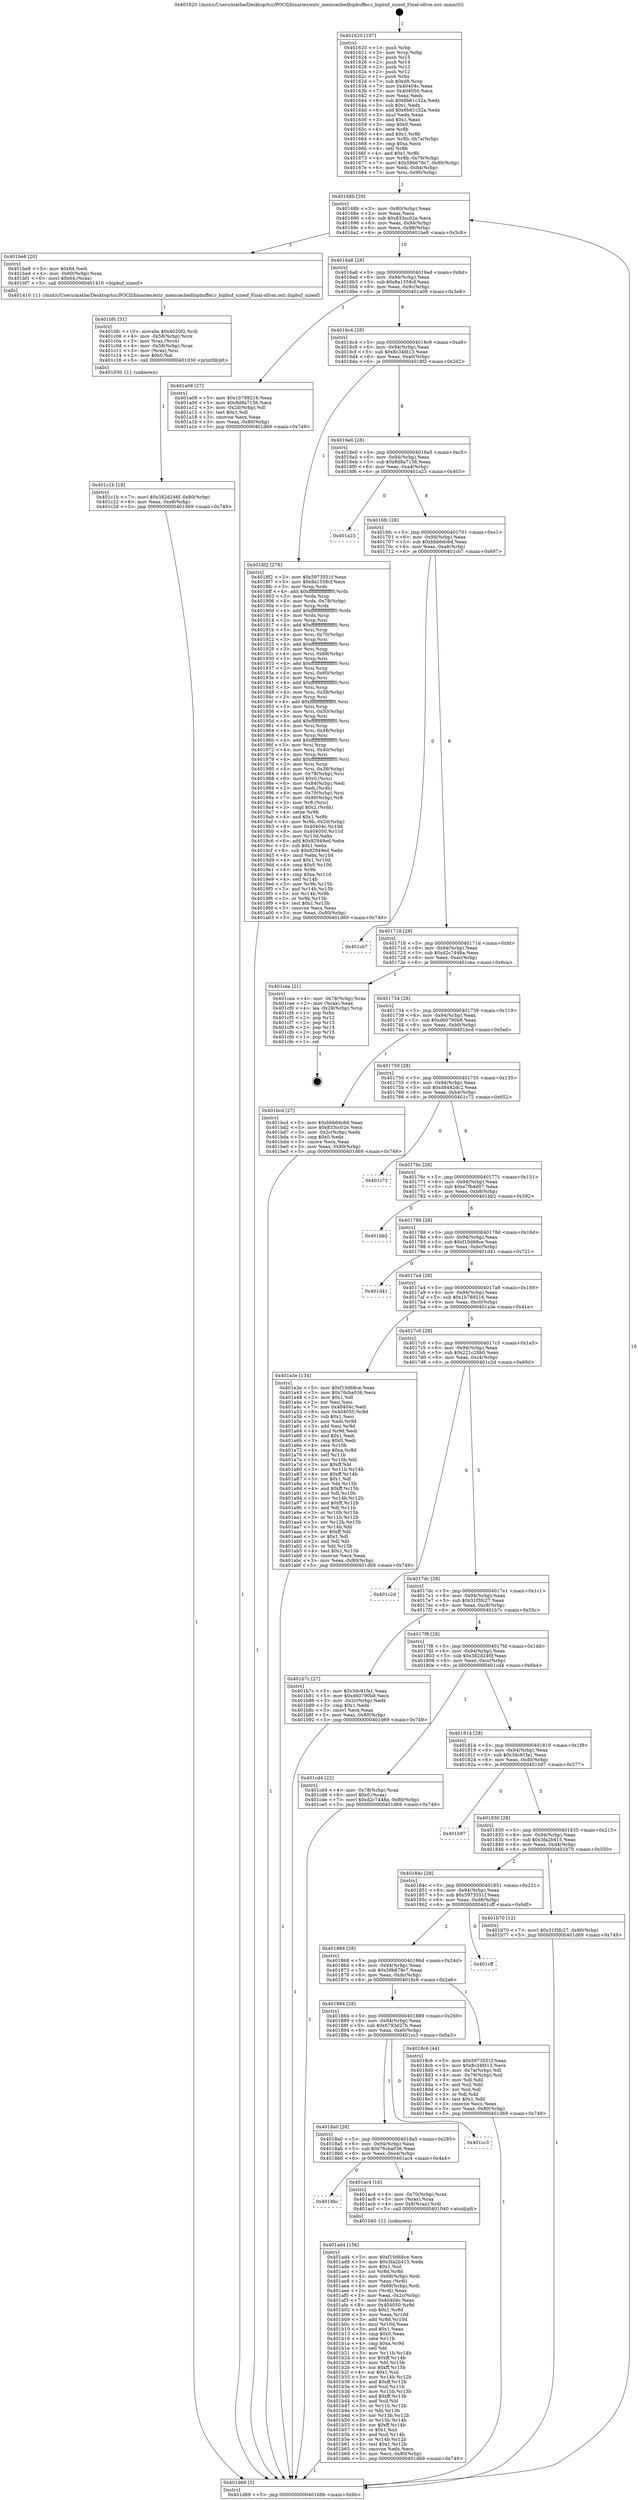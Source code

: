 digraph "0x401620" {
  label = "0x401620 (/mnt/c/Users/mathe/Desktop/tcc/POCII/binaries/extr_memcachedbipbuffer.c_bipbuf_sizeof_Final-ollvm.out::main(0))"
  labelloc = "t"
  node[shape=record]

  Entry [label="",width=0.3,height=0.3,shape=circle,fillcolor=black,style=filled]
  "0x40168b" [label="{
     0x40168b [29]\l
     | [instrs]\l
     &nbsp;&nbsp;0x40168b \<+3\>: mov -0x80(%rbp),%eax\l
     &nbsp;&nbsp;0x40168e \<+2\>: mov %eax,%ecx\l
     &nbsp;&nbsp;0x401690 \<+6\>: sub $0x833cc02e,%ecx\l
     &nbsp;&nbsp;0x401696 \<+6\>: mov %eax,-0x94(%rbp)\l
     &nbsp;&nbsp;0x40169c \<+6\>: mov %ecx,-0x98(%rbp)\l
     &nbsp;&nbsp;0x4016a2 \<+6\>: je 0000000000401be8 \<main+0x5c8\>\l
  }"]
  "0x401be8" [label="{
     0x401be8 [20]\l
     | [instrs]\l
     &nbsp;&nbsp;0x401be8 \<+5\>: mov $0x64,%edi\l
     &nbsp;&nbsp;0x401bed \<+4\>: mov -0x60(%rbp),%rax\l
     &nbsp;&nbsp;0x401bf1 \<+6\>: movl $0x64,(%rax)\l
     &nbsp;&nbsp;0x401bf7 \<+5\>: call 0000000000401410 \<bipbuf_sizeof\>\l
     | [calls]\l
     &nbsp;&nbsp;0x401410 \{1\} (/mnt/c/Users/mathe/Desktop/tcc/POCII/binaries/extr_memcachedbipbuffer.c_bipbuf_sizeof_Final-ollvm.out::bipbuf_sizeof)\l
  }"]
  "0x4016a8" [label="{
     0x4016a8 [28]\l
     | [instrs]\l
     &nbsp;&nbsp;0x4016a8 \<+5\>: jmp 00000000004016ad \<main+0x8d\>\l
     &nbsp;&nbsp;0x4016ad \<+6\>: mov -0x94(%rbp),%eax\l
     &nbsp;&nbsp;0x4016b3 \<+5\>: sub $0x8a1558cf,%eax\l
     &nbsp;&nbsp;0x4016b8 \<+6\>: mov %eax,-0x9c(%rbp)\l
     &nbsp;&nbsp;0x4016be \<+6\>: je 0000000000401a08 \<main+0x3e8\>\l
  }"]
  Exit [label="",width=0.3,height=0.3,shape=circle,fillcolor=black,style=filled,peripheries=2]
  "0x401a08" [label="{
     0x401a08 [27]\l
     | [instrs]\l
     &nbsp;&nbsp;0x401a08 \<+5\>: mov $0x1b789216,%eax\l
     &nbsp;&nbsp;0x401a0d \<+5\>: mov $0x8d8a7156,%ecx\l
     &nbsp;&nbsp;0x401a12 \<+3\>: mov -0x2d(%rbp),%dl\l
     &nbsp;&nbsp;0x401a15 \<+3\>: test $0x1,%dl\l
     &nbsp;&nbsp;0x401a18 \<+3\>: cmovne %ecx,%eax\l
     &nbsp;&nbsp;0x401a1b \<+3\>: mov %eax,-0x80(%rbp)\l
     &nbsp;&nbsp;0x401a1e \<+5\>: jmp 0000000000401d69 \<main+0x749\>\l
  }"]
  "0x4016c4" [label="{
     0x4016c4 [28]\l
     | [instrs]\l
     &nbsp;&nbsp;0x4016c4 \<+5\>: jmp 00000000004016c9 \<main+0xa9\>\l
     &nbsp;&nbsp;0x4016c9 \<+6\>: mov -0x94(%rbp),%eax\l
     &nbsp;&nbsp;0x4016cf \<+5\>: sub $0x8c34fd13,%eax\l
     &nbsp;&nbsp;0x4016d4 \<+6\>: mov %eax,-0xa0(%rbp)\l
     &nbsp;&nbsp;0x4016da \<+6\>: je 00000000004018f2 \<main+0x2d2\>\l
  }"]
  "0x401c1b" [label="{
     0x401c1b [18]\l
     | [instrs]\l
     &nbsp;&nbsp;0x401c1b \<+7\>: movl $0x382d246f,-0x80(%rbp)\l
     &nbsp;&nbsp;0x401c22 \<+6\>: mov %eax,-0xe8(%rbp)\l
     &nbsp;&nbsp;0x401c28 \<+5\>: jmp 0000000000401d69 \<main+0x749\>\l
  }"]
  "0x4018f2" [label="{
     0x4018f2 [278]\l
     | [instrs]\l
     &nbsp;&nbsp;0x4018f2 \<+5\>: mov $0x5973551f,%eax\l
     &nbsp;&nbsp;0x4018f7 \<+5\>: mov $0x8a1558cf,%ecx\l
     &nbsp;&nbsp;0x4018fc \<+3\>: mov %rsp,%rdx\l
     &nbsp;&nbsp;0x4018ff \<+4\>: add $0xfffffffffffffff0,%rdx\l
     &nbsp;&nbsp;0x401903 \<+3\>: mov %rdx,%rsp\l
     &nbsp;&nbsp;0x401906 \<+4\>: mov %rdx,-0x78(%rbp)\l
     &nbsp;&nbsp;0x40190a \<+3\>: mov %rsp,%rdx\l
     &nbsp;&nbsp;0x40190d \<+4\>: add $0xfffffffffffffff0,%rdx\l
     &nbsp;&nbsp;0x401911 \<+3\>: mov %rdx,%rsp\l
     &nbsp;&nbsp;0x401914 \<+3\>: mov %rsp,%rsi\l
     &nbsp;&nbsp;0x401917 \<+4\>: add $0xfffffffffffffff0,%rsi\l
     &nbsp;&nbsp;0x40191b \<+3\>: mov %rsi,%rsp\l
     &nbsp;&nbsp;0x40191e \<+4\>: mov %rsi,-0x70(%rbp)\l
     &nbsp;&nbsp;0x401922 \<+3\>: mov %rsp,%rsi\l
     &nbsp;&nbsp;0x401925 \<+4\>: add $0xfffffffffffffff0,%rsi\l
     &nbsp;&nbsp;0x401929 \<+3\>: mov %rsi,%rsp\l
     &nbsp;&nbsp;0x40192c \<+4\>: mov %rsi,-0x68(%rbp)\l
     &nbsp;&nbsp;0x401930 \<+3\>: mov %rsp,%rsi\l
     &nbsp;&nbsp;0x401933 \<+4\>: add $0xfffffffffffffff0,%rsi\l
     &nbsp;&nbsp;0x401937 \<+3\>: mov %rsi,%rsp\l
     &nbsp;&nbsp;0x40193a \<+4\>: mov %rsi,-0x60(%rbp)\l
     &nbsp;&nbsp;0x40193e \<+3\>: mov %rsp,%rsi\l
     &nbsp;&nbsp;0x401941 \<+4\>: add $0xfffffffffffffff0,%rsi\l
     &nbsp;&nbsp;0x401945 \<+3\>: mov %rsi,%rsp\l
     &nbsp;&nbsp;0x401948 \<+4\>: mov %rsi,-0x58(%rbp)\l
     &nbsp;&nbsp;0x40194c \<+3\>: mov %rsp,%rsi\l
     &nbsp;&nbsp;0x40194f \<+4\>: add $0xfffffffffffffff0,%rsi\l
     &nbsp;&nbsp;0x401953 \<+3\>: mov %rsi,%rsp\l
     &nbsp;&nbsp;0x401956 \<+4\>: mov %rsi,-0x50(%rbp)\l
     &nbsp;&nbsp;0x40195a \<+3\>: mov %rsp,%rsi\l
     &nbsp;&nbsp;0x40195d \<+4\>: add $0xfffffffffffffff0,%rsi\l
     &nbsp;&nbsp;0x401961 \<+3\>: mov %rsi,%rsp\l
     &nbsp;&nbsp;0x401964 \<+4\>: mov %rsi,-0x48(%rbp)\l
     &nbsp;&nbsp;0x401968 \<+3\>: mov %rsp,%rsi\l
     &nbsp;&nbsp;0x40196b \<+4\>: add $0xfffffffffffffff0,%rsi\l
     &nbsp;&nbsp;0x40196f \<+3\>: mov %rsi,%rsp\l
     &nbsp;&nbsp;0x401972 \<+4\>: mov %rsi,-0x40(%rbp)\l
     &nbsp;&nbsp;0x401976 \<+3\>: mov %rsp,%rsi\l
     &nbsp;&nbsp;0x401979 \<+4\>: add $0xfffffffffffffff0,%rsi\l
     &nbsp;&nbsp;0x40197d \<+3\>: mov %rsi,%rsp\l
     &nbsp;&nbsp;0x401980 \<+4\>: mov %rsi,-0x38(%rbp)\l
     &nbsp;&nbsp;0x401984 \<+4\>: mov -0x78(%rbp),%rsi\l
     &nbsp;&nbsp;0x401988 \<+6\>: movl $0x0,(%rsi)\l
     &nbsp;&nbsp;0x40198e \<+6\>: mov -0x84(%rbp),%edi\l
     &nbsp;&nbsp;0x401994 \<+2\>: mov %edi,(%rdx)\l
     &nbsp;&nbsp;0x401996 \<+4\>: mov -0x70(%rbp),%rsi\l
     &nbsp;&nbsp;0x40199a \<+7\>: mov -0x90(%rbp),%r8\l
     &nbsp;&nbsp;0x4019a1 \<+3\>: mov %r8,(%rsi)\l
     &nbsp;&nbsp;0x4019a4 \<+3\>: cmpl $0x2,(%rdx)\l
     &nbsp;&nbsp;0x4019a7 \<+4\>: setne %r9b\l
     &nbsp;&nbsp;0x4019ab \<+4\>: and $0x1,%r9b\l
     &nbsp;&nbsp;0x4019af \<+4\>: mov %r9b,-0x2d(%rbp)\l
     &nbsp;&nbsp;0x4019b3 \<+8\>: mov 0x40404c,%r10d\l
     &nbsp;&nbsp;0x4019bb \<+8\>: mov 0x404050,%r11d\l
     &nbsp;&nbsp;0x4019c3 \<+3\>: mov %r10d,%ebx\l
     &nbsp;&nbsp;0x4019c6 \<+6\>: add $0x92949ed,%ebx\l
     &nbsp;&nbsp;0x4019cc \<+3\>: sub $0x1,%ebx\l
     &nbsp;&nbsp;0x4019cf \<+6\>: sub $0x92949ed,%ebx\l
     &nbsp;&nbsp;0x4019d5 \<+4\>: imul %ebx,%r10d\l
     &nbsp;&nbsp;0x4019d9 \<+4\>: and $0x1,%r10d\l
     &nbsp;&nbsp;0x4019dd \<+4\>: cmp $0x0,%r10d\l
     &nbsp;&nbsp;0x4019e1 \<+4\>: sete %r9b\l
     &nbsp;&nbsp;0x4019e5 \<+4\>: cmp $0xa,%r11d\l
     &nbsp;&nbsp;0x4019e9 \<+4\>: setl %r14b\l
     &nbsp;&nbsp;0x4019ed \<+3\>: mov %r9b,%r15b\l
     &nbsp;&nbsp;0x4019f0 \<+3\>: and %r14b,%r15b\l
     &nbsp;&nbsp;0x4019f3 \<+3\>: xor %r14b,%r9b\l
     &nbsp;&nbsp;0x4019f6 \<+3\>: or %r9b,%r15b\l
     &nbsp;&nbsp;0x4019f9 \<+4\>: test $0x1,%r15b\l
     &nbsp;&nbsp;0x4019fd \<+3\>: cmovne %ecx,%eax\l
     &nbsp;&nbsp;0x401a00 \<+3\>: mov %eax,-0x80(%rbp)\l
     &nbsp;&nbsp;0x401a03 \<+5\>: jmp 0000000000401d69 \<main+0x749\>\l
  }"]
  "0x4016e0" [label="{
     0x4016e0 [28]\l
     | [instrs]\l
     &nbsp;&nbsp;0x4016e0 \<+5\>: jmp 00000000004016e5 \<main+0xc5\>\l
     &nbsp;&nbsp;0x4016e5 \<+6\>: mov -0x94(%rbp),%eax\l
     &nbsp;&nbsp;0x4016eb \<+5\>: sub $0x8d8a7156,%eax\l
     &nbsp;&nbsp;0x4016f0 \<+6\>: mov %eax,-0xa4(%rbp)\l
     &nbsp;&nbsp;0x4016f6 \<+6\>: je 0000000000401a23 \<main+0x403\>\l
  }"]
  "0x401bfc" [label="{
     0x401bfc [31]\l
     | [instrs]\l
     &nbsp;&nbsp;0x401bfc \<+10\>: movabs $0x4020f2,%rdi\l
     &nbsp;&nbsp;0x401c06 \<+4\>: mov -0x58(%rbp),%rcx\l
     &nbsp;&nbsp;0x401c0a \<+3\>: mov %rax,(%rcx)\l
     &nbsp;&nbsp;0x401c0d \<+4\>: mov -0x58(%rbp),%rax\l
     &nbsp;&nbsp;0x401c11 \<+3\>: mov (%rax),%rsi\l
     &nbsp;&nbsp;0x401c14 \<+2\>: mov $0x0,%al\l
     &nbsp;&nbsp;0x401c16 \<+5\>: call 0000000000401030 \<printf@plt\>\l
     | [calls]\l
     &nbsp;&nbsp;0x401030 \{1\} (unknown)\l
  }"]
  "0x401a23" [label="{
     0x401a23\l
  }", style=dashed]
  "0x4016fc" [label="{
     0x4016fc [28]\l
     | [instrs]\l
     &nbsp;&nbsp;0x4016fc \<+5\>: jmp 0000000000401701 \<main+0xe1\>\l
     &nbsp;&nbsp;0x401701 \<+6\>: mov -0x94(%rbp),%eax\l
     &nbsp;&nbsp;0x401707 \<+5\>: sub $0xbbb6dc6d,%eax\l
     &nbsp;&nbsp;0x40170c \<+6\>: mov %eax,-0xa8(%rbp)\l
     &nbsp;&nbsp;0x401712 \<+6\>: je 0000000000401cb7 \<main+0x697\>\l
  }"]
  "0x401ad4" [label="{
     0x401ad4 [156]\l
     | [instrs]\l
     &nbsp;&nbsp;0x401ad4 \<+5\>: mov $0xf10d68ce,%ecx\l
     &nbsp;&nbsp;0x401ad9 \<+5\>: mov $0x3fa2b415,%edx\l
     &nbsp;&nbsp;0x401ade \<+3\>: mov $0x1,%sil\l
     &nbsp;&nbsp;0x401ae1 \<+3\>: xor %r8d,%r8d\l
     &nbsp;&nbsp;0x401ae4 \<+4\>: mov -0x68(%rbp),%rdi\l
     &nbsp;&nbsp;0x401ae8 \<+2\>: mov %eax,(%rdi)\l
     &nbsp;&nbsp;0x401aea \<+4\>: mov -0x68(%rbp),%rdi\l
     &nbsp;&nbsp;0x401aee \<+2\>: mov (%rdi),%eax\l
     &nbsp;&nbsp;0x401af0 \<+3\>: mov %eax,-0x2c(%rbp)\l
     &nbsp;&nbsp;0x401af3 \<+7\>: mov 0x40404c,%eax\l
     &nbsp;&nbsp;0x401afa \<+8\>: mov 0x404050,%r9d\l
     &nbsp;&nbsp;0x401b02 \<+4\>: sub $0x1,%r8d\l
     &nbsp;&nbsp;0x401b06 \<+3\>: mov %eax,%r10d\l
     &nbsp;&nbsp;0x401b09 \<+3\>: add %r8d,%r10d\l
     &nbsp;&nbsp;0x401b0c \<+4\>: imul %r10d,%eax\l
     &nbsp;&nbsp;0x401b10 \<+3\>: and $0x1,%eax\l
     &nbsp;&nbsp;0x401b13 \<+3\>: cmp $0x0,%eax\l
     &nbsp;&nbsp;0x401b16 \<+4\>: sete %r11b\l
     &nbsp;&nbsp;0x401b1a \<+4\>: cmp $0xa,%r9d\l
     &nbsp;&nbsp;0x401b1e \<+3\>: setl %bl\l
     &nbsp;&nbsp;0x401b21 \<+3\>: mov %r11b,%r14b\l
     &nbsp;&nbsp;0x401b24 \<+4\>: xor $0xff,%r14b\l
     &nbsp;&nbsp;0x401b28 \<+3\>: mov %bl,%r15b\l
     &nbsp;&nbsp;0x401b2b \<+4\>: xor $0xff,%r15b\l
     &nbsp;&nbsp;0x401b2f \<+4\>: xor $0x1,%sil\l
     &nbsp;&nbsp;0x401b33 \<+3\>: mov %r14b,%r12b\l
     &nbsp;&nbsp;0x401b36 \<+4\>: and $0xff,%r12b\l
     &nbsp;&nbsp;0x401b3a \<+3\>: and %sil,%r11b\l
     &nbsp;&nbsp;0x401b3d \<+3\>: mov %r15b,%r13b\l
     &nbsp;&nbsp;0x401b40 \<+4\>: and $0xff,%r13b\l
     &nbsp;&nbsp;0x401b44 \<+3\>: and %sil,%bl\l
     &nbsp;&nbsp;0x401b47 \<+3\>: or %r11b,%r12b\l
     &nbsp;&nbsp;0x401b4a \<+3\>: or %bl,%r13b\l
     &nbsp;&nbsp;0x401b4d \<+3\>: xor %r13b,%r12b\l
     &nbsp;&nbsp;0x401b50 \<+3\>: or %r15b,%r14b\l
     &nbsp;&nbsp;0x401b53 \<+4\>: xor $0xff,%r14b\l
     &nbsp;&nbsp;0x401b57 \<+4\>: or $0x1,%sil\l
     &nbsp;&nbsp;0x401b5b \<+3\>: and %sil,%r14b\l
     &nbsp;&nbsp;0x401b5e \<+3\>: or %r14b,%r12b\l
     &nbsp;&nbsp;0x401b61 \<+4\>: test $0x1,%r12b\l
     &nbsp;&nbsp;0x401b65 \<+3\>: cmovne %edx,%ecx\l
     &nbsp;&nbsp;0x401b68 \<+3\>: mov %ecx,-0x80(%rbp)\l
     &nbsp;&nbsp;0x401b6b \<+5\>: jmp 0000000000401d69 \<main+0x749\>\l
  }"]
  "0x401cb7" [label="{
     0x401cb7\l
  }", style=dashed]
  "0x401718" [label="{
     0x401718 [28]\l
     | [instrs]\l
     &nbsp;&nbsp;0x401718 \<+5\>: jmp 000000000040171d \<main+0xfd\>\l
     &nbsp;&nbsp;0x40171d \<+6\>: mov -0x94(%rbp),%eax\l
     &nbsp;&nbsp;0x401723 \<+5\>: sub $0xd2c7448a,%eax\l
     &nbsp;&nbsp;0x401728 \<+6\>: mov %eax,-0xac(%rbp)\l
     &nbsp;&nbsp;0x40172e \<+6\>: je 0000000000401cea \<main+0x6ca\>\l
  }"]
  "0x4018bc" [label="{
     0x4018bc\l
  }", style=dashed]
  "0x401cea" [label="{
     0x401cea [21]\l
     | [instrs]\l
     &nbsp;&nbsp;0x401cea \<+4\>: mov -0x78(%rbp),%rax\l
     &nbsp;&nbsp;0x401cee \<+2\>: mov (%rax),%eax\l
     &nbsp;&nbsp;0x401cf0 \<+4\>: lea -0x28(%rbp),%rsp\l
     &nbsp;&nbsp;0x401cf4 \<+1\>: pop %rbx\l
     &nbsp;&nbsp;0x401cf5 \<+2\>: pop %r12\l
     &nbsp;&nbsp;0x401cf7 \<+2\>: pop %r13\l
     &nbsp;&nbsp;0x401cf9 \<+2\>: pop %r14\l
     &nbsp;&nbsp;0x401cfb \<+2\>: pop %r15\l
     &nbsp;&nbsp;0x401cfd \<+1\>: pop %rbp\l
     &nbsp;&nbsp;0x401cfe \<+1\>: ret\l
  }"]
  "0x401734" [label="{
     0x401734 [28]\l
     | [instrs]\l
     &nbsp;&nbsp;0x401734 \<+5\>: jmp 0000000000401739 \<main+0x119\>\l
     &nbsp;&nbsp;0x401739 \<+6\>: mov -0x94(%rbp),%eax\l
     &nbsp;&nbsp;0x40173f \<+5\>: sub $0xd60790b8,%eax\l
     &nbsp;&nbsp;0x401744 \<+6\>: mov %eax,-0xb0(%rbp)\l
     &nbsp;&nbsp;0x40174a \<+6\>: je 0000000000401bcd \<main+0x5ad\>\l
  }"]
  "0x401ac4" [label="{
     0x401ac4 [16]\l
     | [instrs]\l
     &nbsp;&nbsp;0x401ac4 \<+4\>: mov -0x70(%rbp),%rax\l
     &nbsp;&nbsp;0x401ac8 \<+3\>: mov (%rax),%rax\l
     &nbsp;&nbsp;0x401acb \<+4\>: mov 0x8(%rax),%rdi\l
     &nbsp;&nbsp;0x401acf \<+5\>: call 0000000000401040 \<atoi@plt\>\l
     | [calls]\l
     &nbsp;&nbsp;0x401040 \{1\} (unknown)\l
  }"]
  "0x401bcd" [label="{
     0x401bcd [27]\l
     | [instrs]\l
     &nbsp;&nbsp;0x401bcd \<+5\>: mov $0xbbb6dc6d,%eax\l
     &nbsp;&nbsp;0x401bd2 \<+5\>: mov $0x833cc02e,%ecx\l
     &nbsp;&nbsp;0x401bd7 \<+3\>: mov -0x2c(%rbp),%edx\l
     &nbsp;&nbsp;0x401bda \<+3\>: cmp $0x0,%edx\l
     &nbsp;&nbsp;0x401bdd \<+3\>: cmove %ecx,%eax\l
     &nbsp;&nbsp;0x401be0 \<+3\>: mov %eax,-0x80(%rbp)\l
     &nbsp;&nbsp;0x401be3 \<+5\>: jmp 0000000000401d69 \<main+0x749\>\l
  }"]
  "0x401750" [label="{
     0x401750 [28]\l
     | [instrs]\l
     &nbsp;&nbsp;0x401750 \<+5\>: jmp 0000000000401755 \<main+0x135\>\l
     &nbsp;&nbsp;0x401755 \<+6\>: mov -0x94(%rbp),%eax\l
     &nbsp;&nbsp;0x40175b \<+5\>: sub $0xd8442dc2,%eax\l
     &nbsp;&nbsp;0x401760 \<+6\>: mov %eax,-0xb4(%rbp)\l
     &nbsp;&nbsp;0x401766 \<+6\>: je 0000000000401c72 \<main+0x652\>\l
  }"]
  "0x4018a0" [label="{
     0x4018a0 [28]\l
     | [instrs]\l
     &nbsp;&nbsp;0x4018a0 \<+5\>: jmp 00000000004018a5 \<main+0x285\>\l
     &nbsp;&nbsp;0x4018a5 \<+6\>: mov -0x94(%rbp),%eax\l
     &nbsp;&nbsp;0x4018ab \<+5\>: sub $0x76cba036,%eax\l
     &nbsp;&nbsp;0x4018b0 \<+6\>: mov %eax,-0xe4(%rbp)\l
     &nbsp;&nbsp;0x4018b6 \<+6\>: je 0000000000401ac4 \<main+0x4a4\>\l
  }"]
  "0x401c72" [label="{
     0x401c72\l
  }", style=dashed]
  "0x40176c" [label="{
     0x40176c [28]\l
     | [instrs]\l
     &nbsp;&nbsp;0x40176c \<+5\>: jmp 0000000000401771 \<main+0x151\>\l
     &nbsp;&nbsp;0x401771 \<+6\>: mov -0x94(%rbp),%eax\l
     &nbsp;&nbsp;0x401777 \<+5\>: sub $0xe7fb4d07,%eax\l
     &nbsp;&nbsp;0x40177c \<+6\>: mov %eax,-0xb8(%rbp)\l
     &nbsp;&nbsp;0x401782 \<+6\>: je 0000000000401bb2 \<main+0x592\>\l
  }"]
  "0x401cc3" [label="{
     0x401cc3\l
  }", style=dashed]
  "0x401bb2" [label="{
     0x401bb2\l
  }", style=dashed]
  "0x401788" [label="{
     0x401788 [28]\l
     | [instrs]\l
     &nbsp;&nbsp;0x401788 \<+5\>: jmp 000000000040178d \<main+0x16d\>\l
     &nbsp;&nbsp;0x40178d \<+6\>: mov -0x94(%rbp),%eax\l
     &nbsp;&nbsp;0x401793 \<+5\>: sub $0xf10d68ce,%eax\l
     &nbsp;&nbsp;0x401798 \<+6\>: mov %eax,-0xbc(%rbp)\l
     &nbsp;&nbsp;0x40179e \<+6\>: je 0000000000401d41 \<main+0x721\>\l
  }"]
  "0x401620" [label="{
     0x401620 [107]\l
     | [instrs]\l
     &nbsp;&nbsp;0x401620 \<+1\>: push %rbp\l
     &nbsp;&nbsp;0x401621 \<+3\>: mov %rsp,%rbp\l
     &nbsp;&nbsp;0x401624 \<+2\>: push %r15\l
     &nbsp;&nbsp;0x401626 \<+2\>: push %r14\l
     &nbsp;&nbsp;0x401628 \<+2\>: push %r13\l
     &nbsp;&nbsp;0x40162a \<+2\>: push %r12\l
     &nbsp;&nbsp;0x40162c \<+1\>: push %rbx\l
     &nbsp;&nbsp;0x40162d \<+7\>: sub $0xd8,%rsp\l
     &nbsp;&nbsp;0x401634 \<+7\>: mov 0x40404c,%eax\l
     &nbsp;&nbsp;0x40163b \<+7\>: mov 0x404050,%ecx\l
     &nbsp;&nbsp;0x401642 \<+2\>: mov %eax,%edx\l
     &nbsp;&nbsp;0x401644 \<+6\>: sub $0x6b61c32a,%edx\l
     &nbsp;&nbsp;0x40164a \<+3\>: sub $0x1,%edx\l
     &nbsp;&nbsp;0x40164d \<+6\>: add $0x6b61c32a,%edx\l
     &nbsp;&nbsp;0x401653 \<+3\>: imul %edx,%eax\l
     &nbsp;&nbsp;0x401656 \<+3\>: and $0x1,%eax\l
     &nbsp;&nbsp;0x401659 \<+3\>: cmp $0x0,%eax\l
     &nbsp;&nbsp;0x40165c \<+4\>: sete %r8b\l
     &nbsp;&nbsp;0x401660 \<+4\>: and $0x1,%r8b\l
     &nbsp;&nbsp;0x401664 \<+4\>: mov %r8b,-0x7a(%rbp)\l
     &nbsp;&nbsp;0x401668 \<+3\>: cmp $0xa,%ecx\l
     &nbsp;&nbsp;0x40166b \<+4\>: setl %r8b\l
     &nbsp;&nbsp;0x40166f \<+4\>: and $0x1,%r8b\l
     &nbsp;&nbsp;0x401673 \<+4\>: mov %r8b,-0x79(%rbp)\l
     &nbsp;&nbsp;0x401677 \<+7\>: movl $0x59b678c7,-0x80(%rbp)\l
     &nbsp;&nbsp;0x40167e \<+6\>: mov %edi,-0x84(%rbp)\l
     &nbsp;&nbsp;0x401684 \<+7\>: mov %rsi,-0x90(%rbp)\l
  }"]
  "0x401d41" [label="{
     0x401d41\l
  }", style=dashed]
  "0x4017a4" [label="{
     0x4017a4 [28]\l
     | [instrs]\l
     &nbsp;&nbsp;0x4017a4 \<+5\>: jmp 00000000004017a9 \<main+0x189\>\l
     &nbsp;&nbsp;0x4017a9 \<+6\>: mov -0x94(%rbp),%eax\l
     &nbsp;&nbsp;0x4017af \<+5\>: sub $0x1b789216,%eax\l
     &nbsp;&nbsp;0x4017b4 \<+6\>: mov %eax,-0xc0(%rbp)\l
     &nbsp;&nbsp;0x4017ba \<+6\>: je 0000000000401a3e \<main+0x41e\>\l
  }"]
  "0x401d69" [label="{
     0x401d69 [5]\l
     | [instrs]\l
     &nbsp;&nbsp;0x401d69 \<+5\>: jmp 000000000040168b \<main+0x6b\>\l
  }"]
  "0x401a3e" [label="{
     0x401a3e [134]\l
     | [instrs]\l
     &nbsp;&nbsp;0x401a3e \<+5\>: mov $0xf10d68ce,%eax\l
     &nbsp;&nbsp;0x401a43 \<+5\>: mov $0x76cba036,%ecx\l
     &nbsp;&nbsp;0x401a48 \<+2\>: mov $0x1,%dl\l
     &nbsp;&nbsp;0x401a4a \<+2\>: xor %esi,%esi\l
     &nbsp;&nbsp;0x401a4c \<+7\>: mov 0x40404c,%edi\l
     &nbsp;&nbsp;0x401a53 \<+8\>: mov 0x404050,%r8d\l
     &nbsp;&nbsp;0x401a5b \<+3\>: sub $0x1,%esi\l
     &nbsp;&nbsp;0x401a5e \<+3\>: mov %edi,%r9d\l
     &nbsp;&nbsp;0x401a61 \<+3\>: add %esi,%r9d\l
     &nbsp;&nbsp;0x401a64 \<+4\>: imul %r9d,%edi\l
     &nbsp;&nbsp;0x401a68 \<+3\>: and $0x1,%edi\l
     &nbsp;&nbsp;0x401a6b \<+3\>: cmp $0x0,%edi\l
     &nbsp;&nbsp;0x401a6e \<+4\>: sete %r10b\l
     &nbsp;&nbsp;0x401a72 \<+4\>: cmp $0xa,%r8d\l
     &nbsp;&nbsp;0x401a76 \<+4\>: setl %r11b\l
     &nbsp;&nbsp;0x401a7a \<+3\>: mov %r10b,%bl\l
     &nbsp;&nbsp;0x401a7d \<+3\>: xor $0xff,%bl\l
     &nbsp;&nbsp;0x401a80 \<+3\>: mov %r11b,%r14b\l
     &nbsp;&nbsp;0x401a83 \<+4\>: xor $0xff,%r14b\l
     &nbsp;&nbsp;0x401a87 \<+3\>: xor $0x1,%dl\l
     &nbsp;&nbsp;0x401a8a \<+3\>: mov %bl,%r15b\l
     &nbsp;&nbsp;0x401a8d \<+4\>: and $0xff,%r15b\l
     &nbsp;&nbsp;0x401a91 \<+3\>: and %dl,%r10b\l
     &nbsp;&nbsp;0x401a94 \<+3\>: mov %r14b,%r12b\l
     &nbsp;&nbsp;0x401a97 \<+4\>: and $0xff,%r12b\l
     &nbsp;&nbsp;0x401a9b \<+3\>: and %dl,%r11b\l
     &nbsp;&nbsp;0x401a9e \<+3\>: or %r10b,%r15b\l
     &nbsp;&nbsp;0x401aa1 \<+3\>: or %r11b,%r12b\l
     &nbsp;&nbsp;0x401aa4 \<+3\>: xor %r12b,%r15b\l
     &nbsp;&nbsp;0x401aa7 \<+3\>: or %r14b,%bl\l
     &nbsp;&nbsp;0x401aaa \<+3\>: xor $0xff,%bl\l
     &nbsp;&nbsp;0x401aad \<+3\>: or $0x1,%dl\l
     &nbsp;&nbsp;0x401ab0 \<+2\>: and %dl,%bl\l
     &nbsp;&nbsp;0x401ab2 \<+3\>: or %bl,%r15b\l
     &nbsp;&nbsp;0x401ab5 \<+4\>: test $0x1,%r15b\l
     &nbsp;&nbsp;0x401ab9 \<+3\>: cmovne %ecx,%eax\l
     &nbsp;&nbsp;0x401abc \<+3\>: mov %eax,-0x80(%rbp)\l
     &nbsp;&nbsp;0x401abf \<+5\>: jmp 0000000000401d69 \<main+0x749\>\l
  }"]
  "0x4017c0" [label="{
     0x4017c0 [28]\l
     | [instrs]\l
     &nbsp;&nbsp;0x4017c0 \<+5\>: jmp 00000000004017c5 \<main+0x1a5\>\l
     &nbsp;&nbsp;0x4017c5 \<+6\>: mov -0x94(%rbp),%eax\l
     &nbsp;&nbsp;0x4017cb \<+5\>: sub $0x221c28b0,%eax\l
     &nbsp;&nbsp;0x4017d0 \<+6\>: mov %eax,-0xc4(%rbp)\l
     &nbsp;&nbsp;0x4017d6 \<+6\>: je 0000000000401c2d \<main+0x60d\>\l
  }"]
  "0x401884" [label="{
     0x401884 [28]\l
     | [instrs]\l
     &nbsp;&nbsp;0x401884 \<+5\>: jmp 0000000000401889 \<main+0x269\>\l
     &nbsp;&nbsp;0x401889 \<+6\>: mov -0x94(%rbp),%eax\l
     &nbsp;&nbsp;0x40188f \<+5\>: sub $0x6793d27b,%eax\l
     &nbsp;&nbsp;0x401894 \<+6\>: mov %eax,-0xe0(%rbp)\l
     &nbsp;&nbsp;0x40189a \<+6\>: je 0000000000401cc3 \<main+0x6a3\>\l
  }"]
  "0x401c2d" [label="{
     0x401c2d\l
  }", style=dashed]
  "0x4017dc" [label="{
     0x4017dc [28]\l
     | [instrs]\l
     &nbsp;&nbsp;0x4017dc \<+5\>: jmp 00000000004017e1 \<main+0x1c1\>\l
     &nbsp;&nbsp;0x4017e1 \<+6\>: mov -0x94(%rbp),%eax\l
     &nbsp;&nbsp;0x4017e7 \<+5\>: sub $0x31f3fc27,%eax\l
     &nbsp;&nbsp;0x4017ec \<+6\>: mov %eax,-0xc8(%rbp)\l
     &nbsp;&nbsp;0x4017f2 \<+6\>: je 0000000000401b7c \<main+0x55c\>\l
  }"]
  "0x4018c6" [label="{
     0x4018c6 [44]\l
     | [instrs]\l
     &nbsp;&nbsp;0x4018c6 \<+5\>: mov $0x5973551f,%eax\l
     &nbsp;&nbsp;0x4018cb \<+5\>: mov $0x8c34fd13,%ecx\l
     &nbsp;&nbsp;0x4018d0 \<+3\>: mov -0x7a(%rbp),%dl\l
     &nbsp;&nbsp;0x4018d3 \<+4\>: mov -0x79(%rbp),%sil\l
     &nbsp;&nbsp;0x4018d7 \<+3\>: mov %dl,%dil\l
     &nbsp;&nbsp;0x4018da \<+3\>: and %sil,%dil\l
     &nbsp;&nbsp;0x4018dd \<+3\>: xor %sil,%dl\l
     &nbsp;&nbsp;0x4018e0 \<+3\>: or %dl,%dil\l
     &nbsp;&nbsp;0x4018e3 \<+4\>: test $0x1,%dil\l
     &nbsp;&nbsp;0x4018e7 \<+3\>: cmovne %ecx,%eax\l
     &nbsp;&nbsp;0x4018ea \<+3\>: mov %eax,-0x80(%rbp)\l
     &nbsp;&nbsp;0x4018ed \<+5\>: jmp 0000000000401d69 \<main+0x749\>\l
  }"]
  "0x401b7c" [label="{
     0x401b7c [27]\l
     | [instrs]\l
     &nbsp;&nbsp;0x401b7c \<+5\>: mov $0x3dc91fa1,%eax\l
     &nbsp;&nbsp;0x401b81 \<+5\>: mov $0xd60790b8,%ecx\l
     &nbsp;&nbsp;0x401b86 \<+3\>: mov -0x2c(%rbp),%edx\l
     &nbsp;&nbsp;0x401b89 \<+3\>: cmp $0x1,%edx\l
     &nbsp;&nbsp;0x401b8c \<+3\>: cmovl %ecx,%eax\l
     &nbsp;&nbsp;0x401b8f \<+3\>: mov %eax,-0x80(%rbp)\l
     &nbsp;&nbsp;0x401b92 \<+5\>: jmp 0000000000401d69 \<main+0x749\>\l
  }"]
  "0x4017f8" [label="{
     0x4017f8 [28]\l
     | [instrs]\l
     &nbsp;&nbsp;0x4017f8 \<+5\>: jmp 00000000004017fd \<main+0x1dd\>\l
     &nbsp;&nbsp;0x4017fd \<+6\>: mov -0x94(%rbp),%eax\l
     &nbsp;&nbsp;0x401803 \<+5\>: sub $0x382d246f,%eax\l
     &nbsp;&nbsp;0x401808 \<+6\>: mov %eax,-0xcc(%rbp)\l
     &nbsp;&nbsp;0x40180e \<+6\>: je 0000000000401cd4 \<main+0x6b4\>\l
  }"]
  "0x401868" [label="{
     0x401868 [28]\l
     | [instrs]\l
     &nbsp;&nbsp;0x401868 \<+5\>: jmp 000000000040186d \<main+0x24d\>\l
     &nbsp;&nbsp;0x40186d \<+6\>: mov -0x94(%rbp),%eax\l
     &nbsp;&nbsp;0x401873 \<+5\>: sub $0x59b678c7,%eax\l
     &nbsp;&nbsp;0x401878 \<+6\>: mov %eax,-0xdc(%rbp)\l
     &nbsp;&nbsp;0x40187e \<+6\>: je 00000000004018c6 \<main+0x2a6\>\l
  }"]
  "0x401cd4" [label="{
     0x401cd4 [22]\l
     | [instrs]\l
     &nbsp;&nbsp;0x401cd4 \<+4\>: mov -0x78(%rbp),%rax\l
     &nbsp;&nbsp;0x401cd8 \<+6\>: movl $0x0,(%rax)\l
     &nbsp;&nbsp;0x401cde \<+7\>: movl $0xd2c7448a,-0x80(%rbp)\l
     &nbsp;&nbsp;0x401ce5 \<+5\>: jmp 0000000000401d69 \<main+0x749\>\l
  }"]
  "0x401814" [label="{
     0x401814 [28]\l
     | [instrs]\l
     &nbsp;&nbsp;0x401814 \<+5\>: jmp 0000000000401819 \<main+0x1f9\>\l
     &nbsp;&nbsp;0x401819 \<+6\>: mov -0x94(%rbp),%eax\l
     &nbsp;&nbsp;0x40181f \<+5\>: sub $0x3dc91fa1,%eax\l
     &nbsp;&nbsp;0x401824 \<+6\>: mov %eax,-0xd0(%rbp)\l
     &nbsp;&nbsp;0x40182a \<+6\>: je 0000000000401b97 \<main+0x577\>\l
  }"]
  "0x401cff" [label="{
     0x401cff\l
  }", style=dashed]
  "0x401b97" [label="{
     0x401b97\l
  }", style=dashed]
  "0x401830" [label="{
     0x401830 [28]\l
     | [instrs]\l
     &nbsp;&nbsp;0x401830 \<+5\>: jmp 0000000000401835 \<main+0x215\>\l
     &nbsp;&nbsp;0x401835 \<+6\>: mov -0x94(%rbp),%eax\l
     &nbsp;&nbsp;0x40183b \<+5\>: sub $0x3fa2b415,%eax\l
     &nbsp;&nbsp;0x401840 \<+6\>: mov %eax,-0xd4(%rbp)\l
     &nbsp;&nbsp;0x401846 \<+6\>: je 0000000000401b70 \<main+0x550\>\l
  }"]
  "0x40184c" [label="{
     0x40184c [28]\l
     | [instrs]\l
     &nbsp;&nbsp;0x40184c \<+5\>: jmp 0000000000401851 \<main+0x231\>\l
     &nbsp;&nbsp;0x401851 \<+6\>: mov -0x94(%rbp),%eax\l
     &nbsp;&nbsp;0x401857 \<+5\>: sub $0x5973551f,%eax\l
     &nbsp;&nbsp;0x40185c \<+6\>: mov %eax,-0xd8(%rbp)\l
     &nbsp;&nbsp;0x401862 \<+6\>: je 0000000000401cff \<main+0x6df\>\l
  }"]
  "0x401b70" [label="{
     0x401b70 [12]\l
     | [instrs]\l
     &nbsp;&nbsp;0x401b70 \<+7\>: movl $0x31f3fc27,-0x80(%rbp)\l
     &nbsp;&nbsp;0x401b77 \<+5\>: jmp 0000000000401d69 \<main+0x749\>\l
  }"]
  Entry -> "0x401620" [label=" 1"]
  "0x40168b" -> "0x401be8" [label=" 1"]
  "0x40168b" -> "0x4016a8" [label=" 10"]
  "0x401cea" -> Exit [label=" 1"]
  "0x4016a8" -> "0x401a08" [label=" 1"]
  "0x4016a8" -> "0x4016c4" [label=" 9"]
  "0x401cd4" -> "0x401d69" [label=" 1"]
  "0x4016c4" -> "0x4018f2" [label=" 1"]
  "0x4016c4" -> "0x4016e0" [label=" 8"]
  "0x401c1b" -> "0x401d69" [label=" 1"]
  "0x4016e0" -> "0x401a23" [label=" 0"]
  "0x4016e0" -> "0x4016fc" [label=" 8"]
  "0x401bfc" -> "0x401c1b" [label=" 1"]
  "0x4016fc" -> "0x401cb7" [label=" 0"]
  "0x4016fc" -> "0x401718" [label=" 8"]
  "0x401be8" -> "0x401bfc" [label=" 1"]
  "0x401718" -> "0x401cea" [label=" 1"]
  "0x401718" -> "0x401734" [label=" 7"]
  "0x401bcd" -> "0x401d69" [label=" 1"]
  "0x401734" -> "0x401bcd" [label=" 1"]
  "0x401734" -> "0x401750" [label=" 6"]
  "0x401b7c" -> "0x401d69" [label=" 1"]
  "0x401750" -> "0x401c72" [label=" 0"]
  "0x401750" -> "0x40176c" [label=" 6"]
  "0x401ad4" -> "0x401d69" [label=" 1"]
  "0x40176c" -> "0x401bb2" [label=" 0"]
  "0x40176c" -> "0x401788" [label=" 6"]
  "0x401ac4" -> "0x401ad4" [label=" 1"]
  "0x401788" -> "0x401d41" [label=" 0"]
  "0x401788" -> "0x4017a4" [label=" 6"]
  "0x401b70" -> "0x401d69" [label=" 1"]
  "0x4017a4" -> "0x401a3e" [label=" 1"]
  "0x4017a4" -> "0x4017c0" [label=" 5"]
  "0x401884" -> "0x4018a0" [label=" 1"]
  "0x4017c0" -> "0x401c2d" [label=" 0"]
  "0x4017c0" -> "0x4017dc" [label=" 5"]
  "0x401884" -> "0x401cc3" [label=" 0"]
  "0x4017dc" -> "0x401b7c" [label=" 1"]
  "0x4017dc" -> "0x4017f8" [label=" 4"]
  "0x4018a0" -> "0x4018bc" [label=" 0"]
  "0x4017f8" -> "0x401cd4" [label=" 1"]
  "0x4017f8" -> "0x401814" [label=" 3"]
  "0x401a08" -> "0x401d69" [label=" 1"]
  "0x401814" -> "0x401b97" [label=" 0"]
  "0x401814" -> "0x401830" [label=" 3"]
  "0x4018f2" -> "0x401d69" [label=" 1"]
  "0x401830" -> "0x401b70" [label=" 1"]
  "0x401830" -> "0x40184c" [label=" 2"]
  "0x4018a0" -> "0x401ac4" [label=" 1"]
  "0x40184c" -> "0x401cff" [label=" 0"]
  "0x40184c" -> "0x401868" [label=" 2"]
  "0x401a3e" -> "0x401d69" [label=" 1"]
  "0x401868" -> "0x4018c6" [label=" 1"]
  "0x401868" -> "0x401884" [label=" 1"]
  "0x4018c6" -> "0x401d69" [label=" 1"]
  "0x401620" -> "0x40168b" [label=" 1"]
  "0x401d69" -> "0x40168b" [label=" 10"]
}
